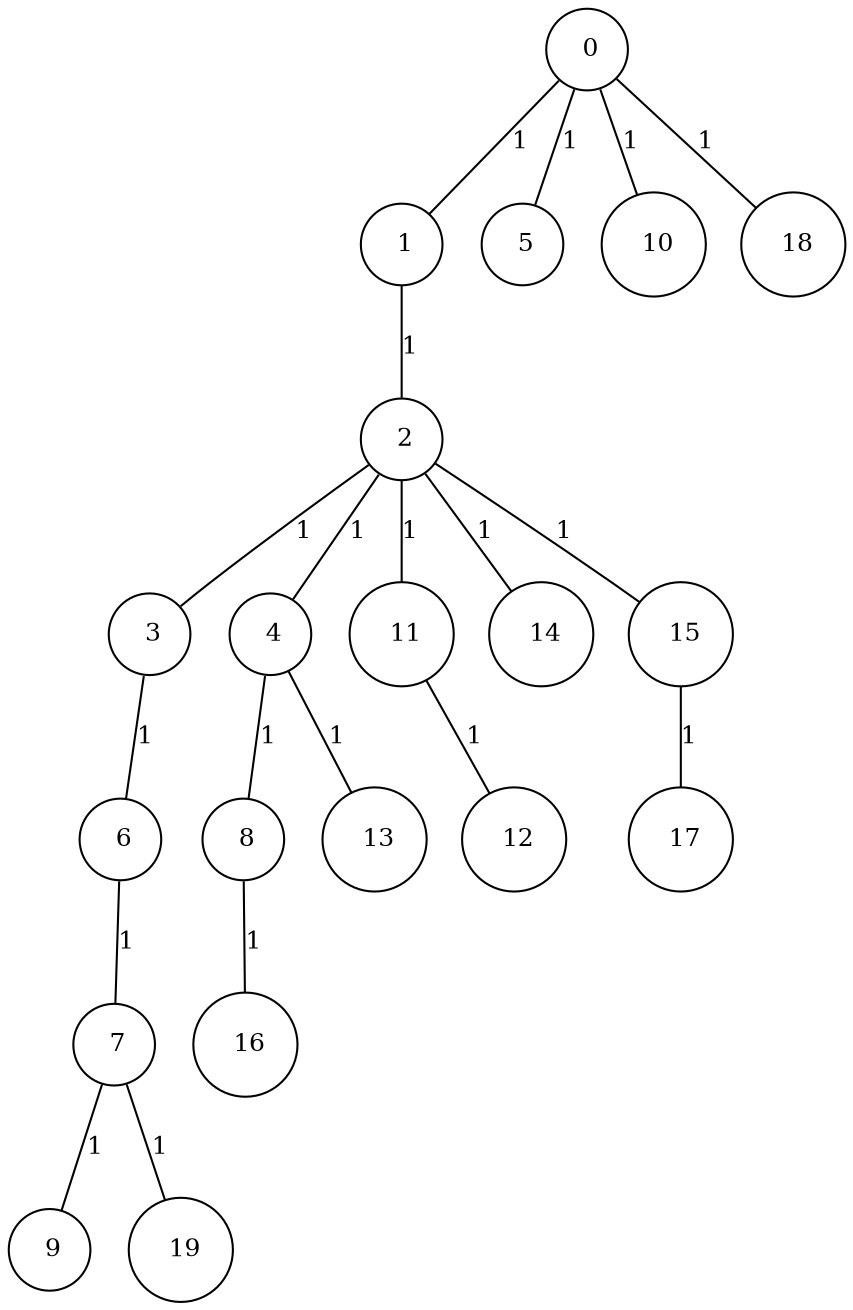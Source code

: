 graph G {
size="8.5,11;"
ratio = "expand;"
fixedsize="true;"
overlap="scale;"
node[shape=circle,width=.12,hight=.12,fontsize=12]
edge[fontsize=12]

0[label=" 0" color=black, pos="2.5087989,1.1882481!"];
1[label=" 1" color=black, pos="0.62751782,0.74867837!"];
2[label=" 2" color=black, pos="2.7218224,2.8720284!"];
3[label=" 3" color=black, pos="2.5527376,1.9577093!"];
4[label=" 4" color=black, pos="2.6378062,0.0085686147!"];
5[label=" 5" color=black, pos="1.3637275,1.0992851!"];
6[label=" 6" color=black, pos="1.8010239,0.18602854!"];
7[label=" 7" color=black, pos="2.380712,1.6980963!"];
8[label=" 8" color=black, pos="2.0116807,1.1767003!"];
9[label=" 9" color=black, pos="2.1482303,0.67569439!"];
10[label=" 10" color=black, pos="1.275884,2.1552019!"];
11[label=" 11" color=black, pos="0.22297797,2.4526812!"];
12[label=" 12" color=black, pos="2.5457844,1.8568258!"];
13[label=" 13" color=black, pos="0.38666929,2.1741357!"];
14[label=" 14" color=black, pos="1.2471679,2.9173947!"];
15[label=" 15" color=black, pos="2.3671185,2.5173907!"];
16[label=" 16" color=black, pos="2.5018353,0.017997677!"];
17[label=" 17" color=black, pos="2.6194698,1.5201183!"];
18[label=" 18" color=black, pos="2.2414149,0.72397527!"];
19[label=" 19" color=black, pos="0.78823135,0.3251771!"];
0--1[label="1"]
0--5[label="1"]
0--10[label="1"]
0--18[label="1"]
1--2[label="1"]
2--3[label="1"]
2--4[label="1"]
2--11[label="1"]
2--14[label="1"]
2--15[label="1"]
3--6[label="1"]
4--8[label="1"]
4--13[label="1"]
6--7[label="1"]
7--9[label="1"]
7--19[label="1"]
8--16[label="1"]
11--12[label="1"]
15--17[label="1"]

}

